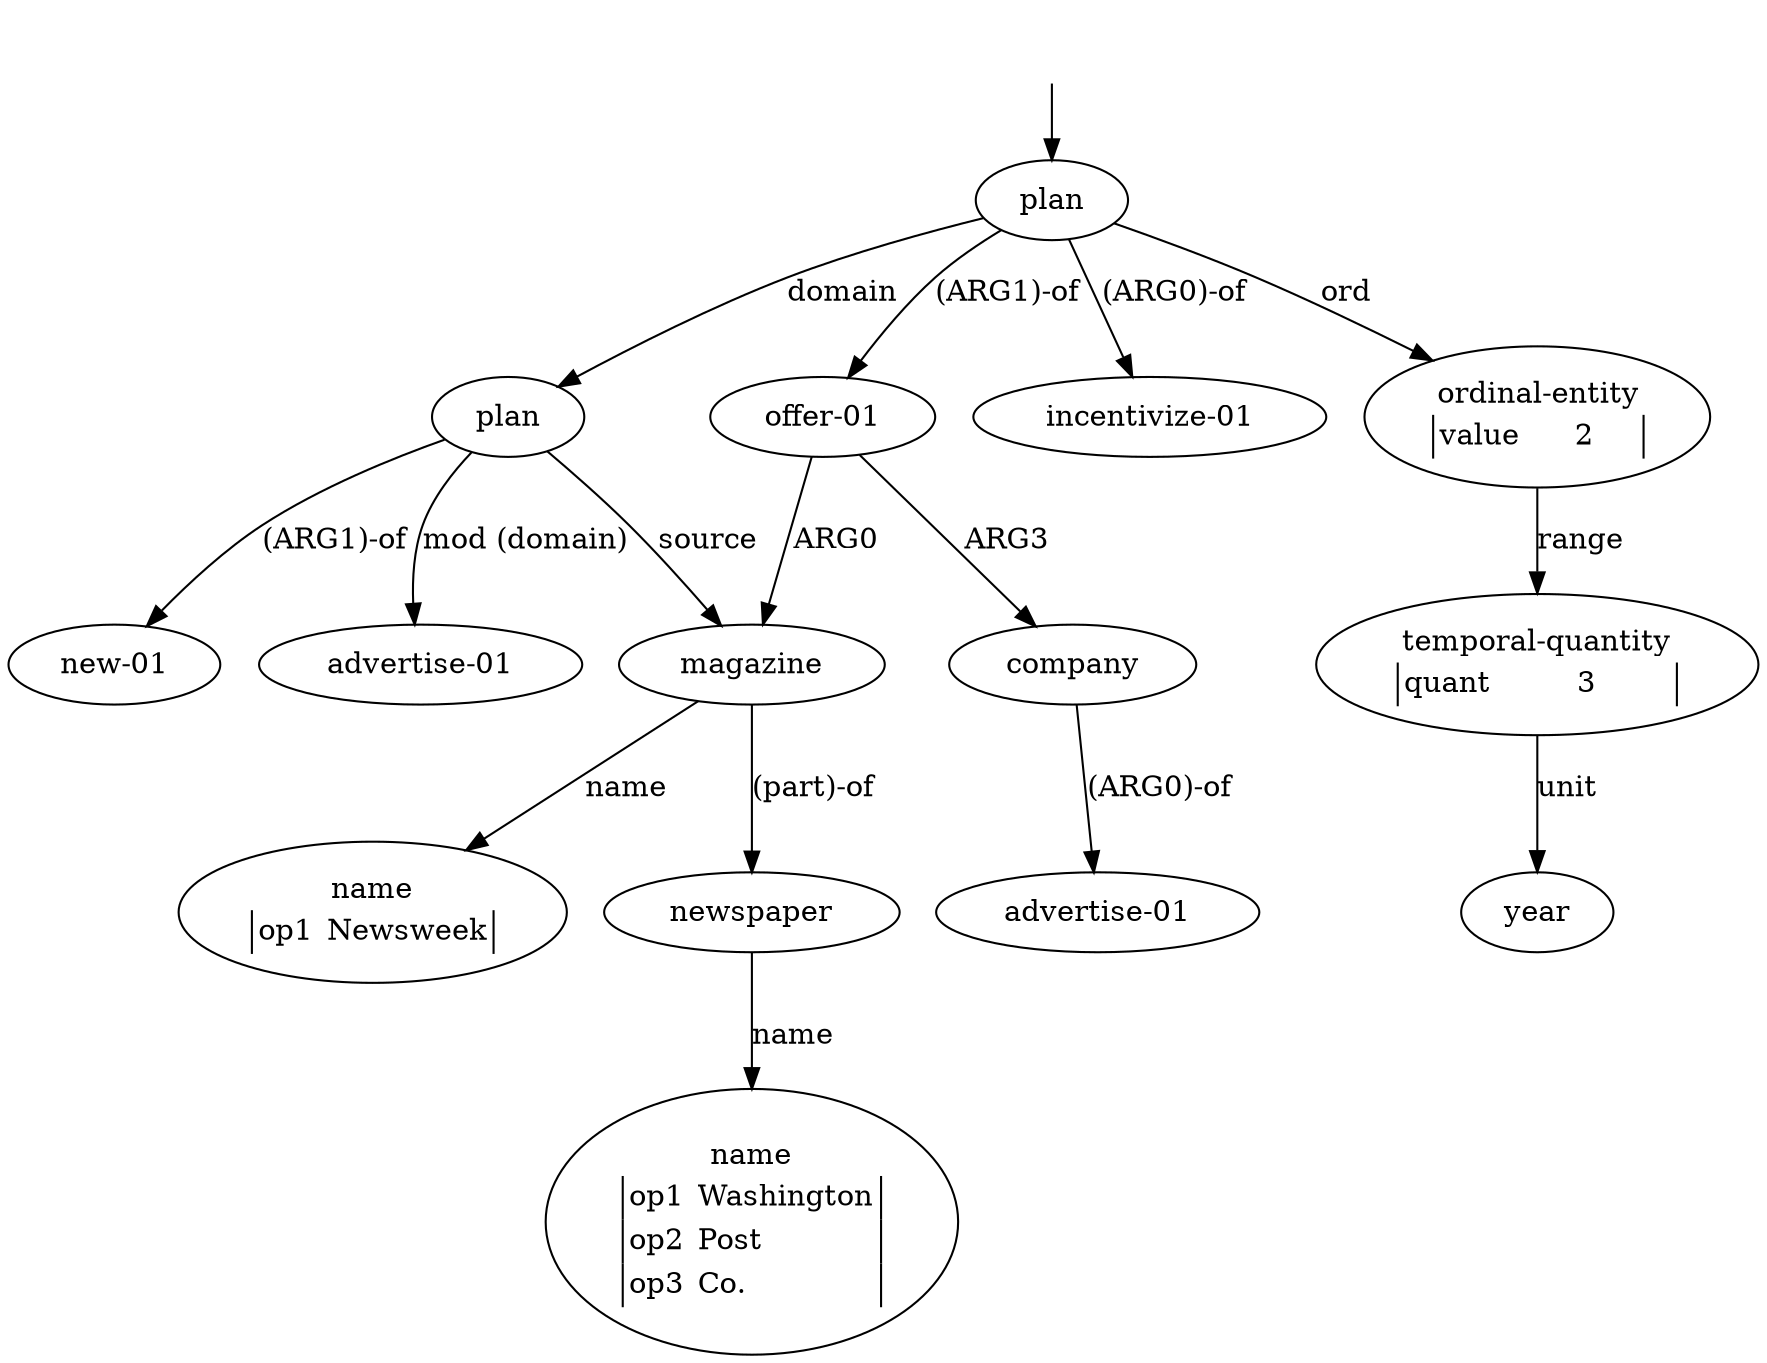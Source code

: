 digraph "20012002" {
  top [ style=invis ];
  top -> 0;
  0 [ label=<<table align="center" border="0" cellspacing="0"><tr><td colspan="2">plan</td></tr></table>> ];
  1 [ label=<<table align="center" border="0" cellspacing="0"><tr><td colspan="2">plan</td></tr></table>> ];
  2 [ label=<<table align="center" border="0" cellspacing="0"><tr><td colspan="2">new-01</td></tr></table>> ];
  3 [ label=<<table align="center" border="0" cellspacing="0"><tr><td colspan="2">advertise-01</td></tr></table>> ];
  4 [ label=<<table align="center" border="0" cellspacing="0"><tr><td colspan="2">magazine</td></tr></table>> ];
  5 [ label=<<table align="center" border="0" cellspacing="0"><tr><td colspan="2">name</td></tr><tr><td sides="l" border="1" align="left">op1</td><td sides="r" border="1" align="left">Newsweek</td></tr></table>> ];
  6 [ label=<<table align="center" border="0" cellspacing="0"><tr><td colspan="2">newspaper</td></tr></table>> ];
  7 [ label=<<table align="center" border="0" cellspacing="0"><tr><td colspan="2">name</td></tr><tr><td sides="l" border="1" align="left">op1</td><td sides="r" border="1" align="left">Washington</td></tr><tr><td sides="l" border="1" align="left">op2</td><td sides="r" border="1" align="left">Post</td></tr><tr><td sides="l" border="1" align="left">op3</td><td sides="r" border="1" align="left">Co.</td></tr></table>> ];
  8 [ label=<<table align="center" border="0" cellspacing="0"><tr><td colspan="2">offer-01</td></tr></table>> ];
  9 [ label=<<table align="center" border="0" cellspacing="0"><tr><td colspan="2">company</td></tr></table>> ];
  10 [ label=<<table align="center" border="0" cellspacing="0"><tr><td colspan="2">advertise-01</td></tr></table>> ];
  11 [ label=<<table align="center" border="0" cellspacing="0"><tr><td colspan="2">incentivize-01</td></tr></table>> ];
  12 [ label=<<table align="center" border="0" cellspacing="0"><tr><td colspan="2">ordinal-entity</td></tr><tr><td sides="l" border="1" align="left">value</td><td sides="r" border="1" align="left">2</td></tr></table>> ];
  13 [ label=<<table align="center" border="0" cellspacing="0"><tr><td colspan="2">temporal-quantity</td></tr><tr><td sides="l" border="1" align="left">quant</td><td sides="r" border="1" align="left">3</td></tr></table>> ];
  14 [ label=<<table align="center" border="0" cellspacing="0"><tr><td colspan="2">year</td></tr></table>> ];
  0 -> 1 [ label="domain" ];
  0 -> 8 [ label="(ARG1)-of" ];
  6 -> 7 [ label="name" ];
  1 -> 2 [ label="(ARG1)-of" ];
  1 -> 3 [ label="mod (domain)" ];
  8 -> 9 [ label="ARG3" ];
  12 -> 13 [ label="range" ];
  8 -> 4 [ label="ARG0" ];
  13 -> 14 [ label="unit" ];
  0 -> 11 [ label="(ARG0)-of" ];
  0 -> 12 [ label="ord" ];
  4 -> 6 [ label="(part)-of" ];
  4 -> 5 [ label="name" ];
  1 -> 4 [ label="source" ];
  9 -> 10 [ label="(ARG0)-of" ];
}

